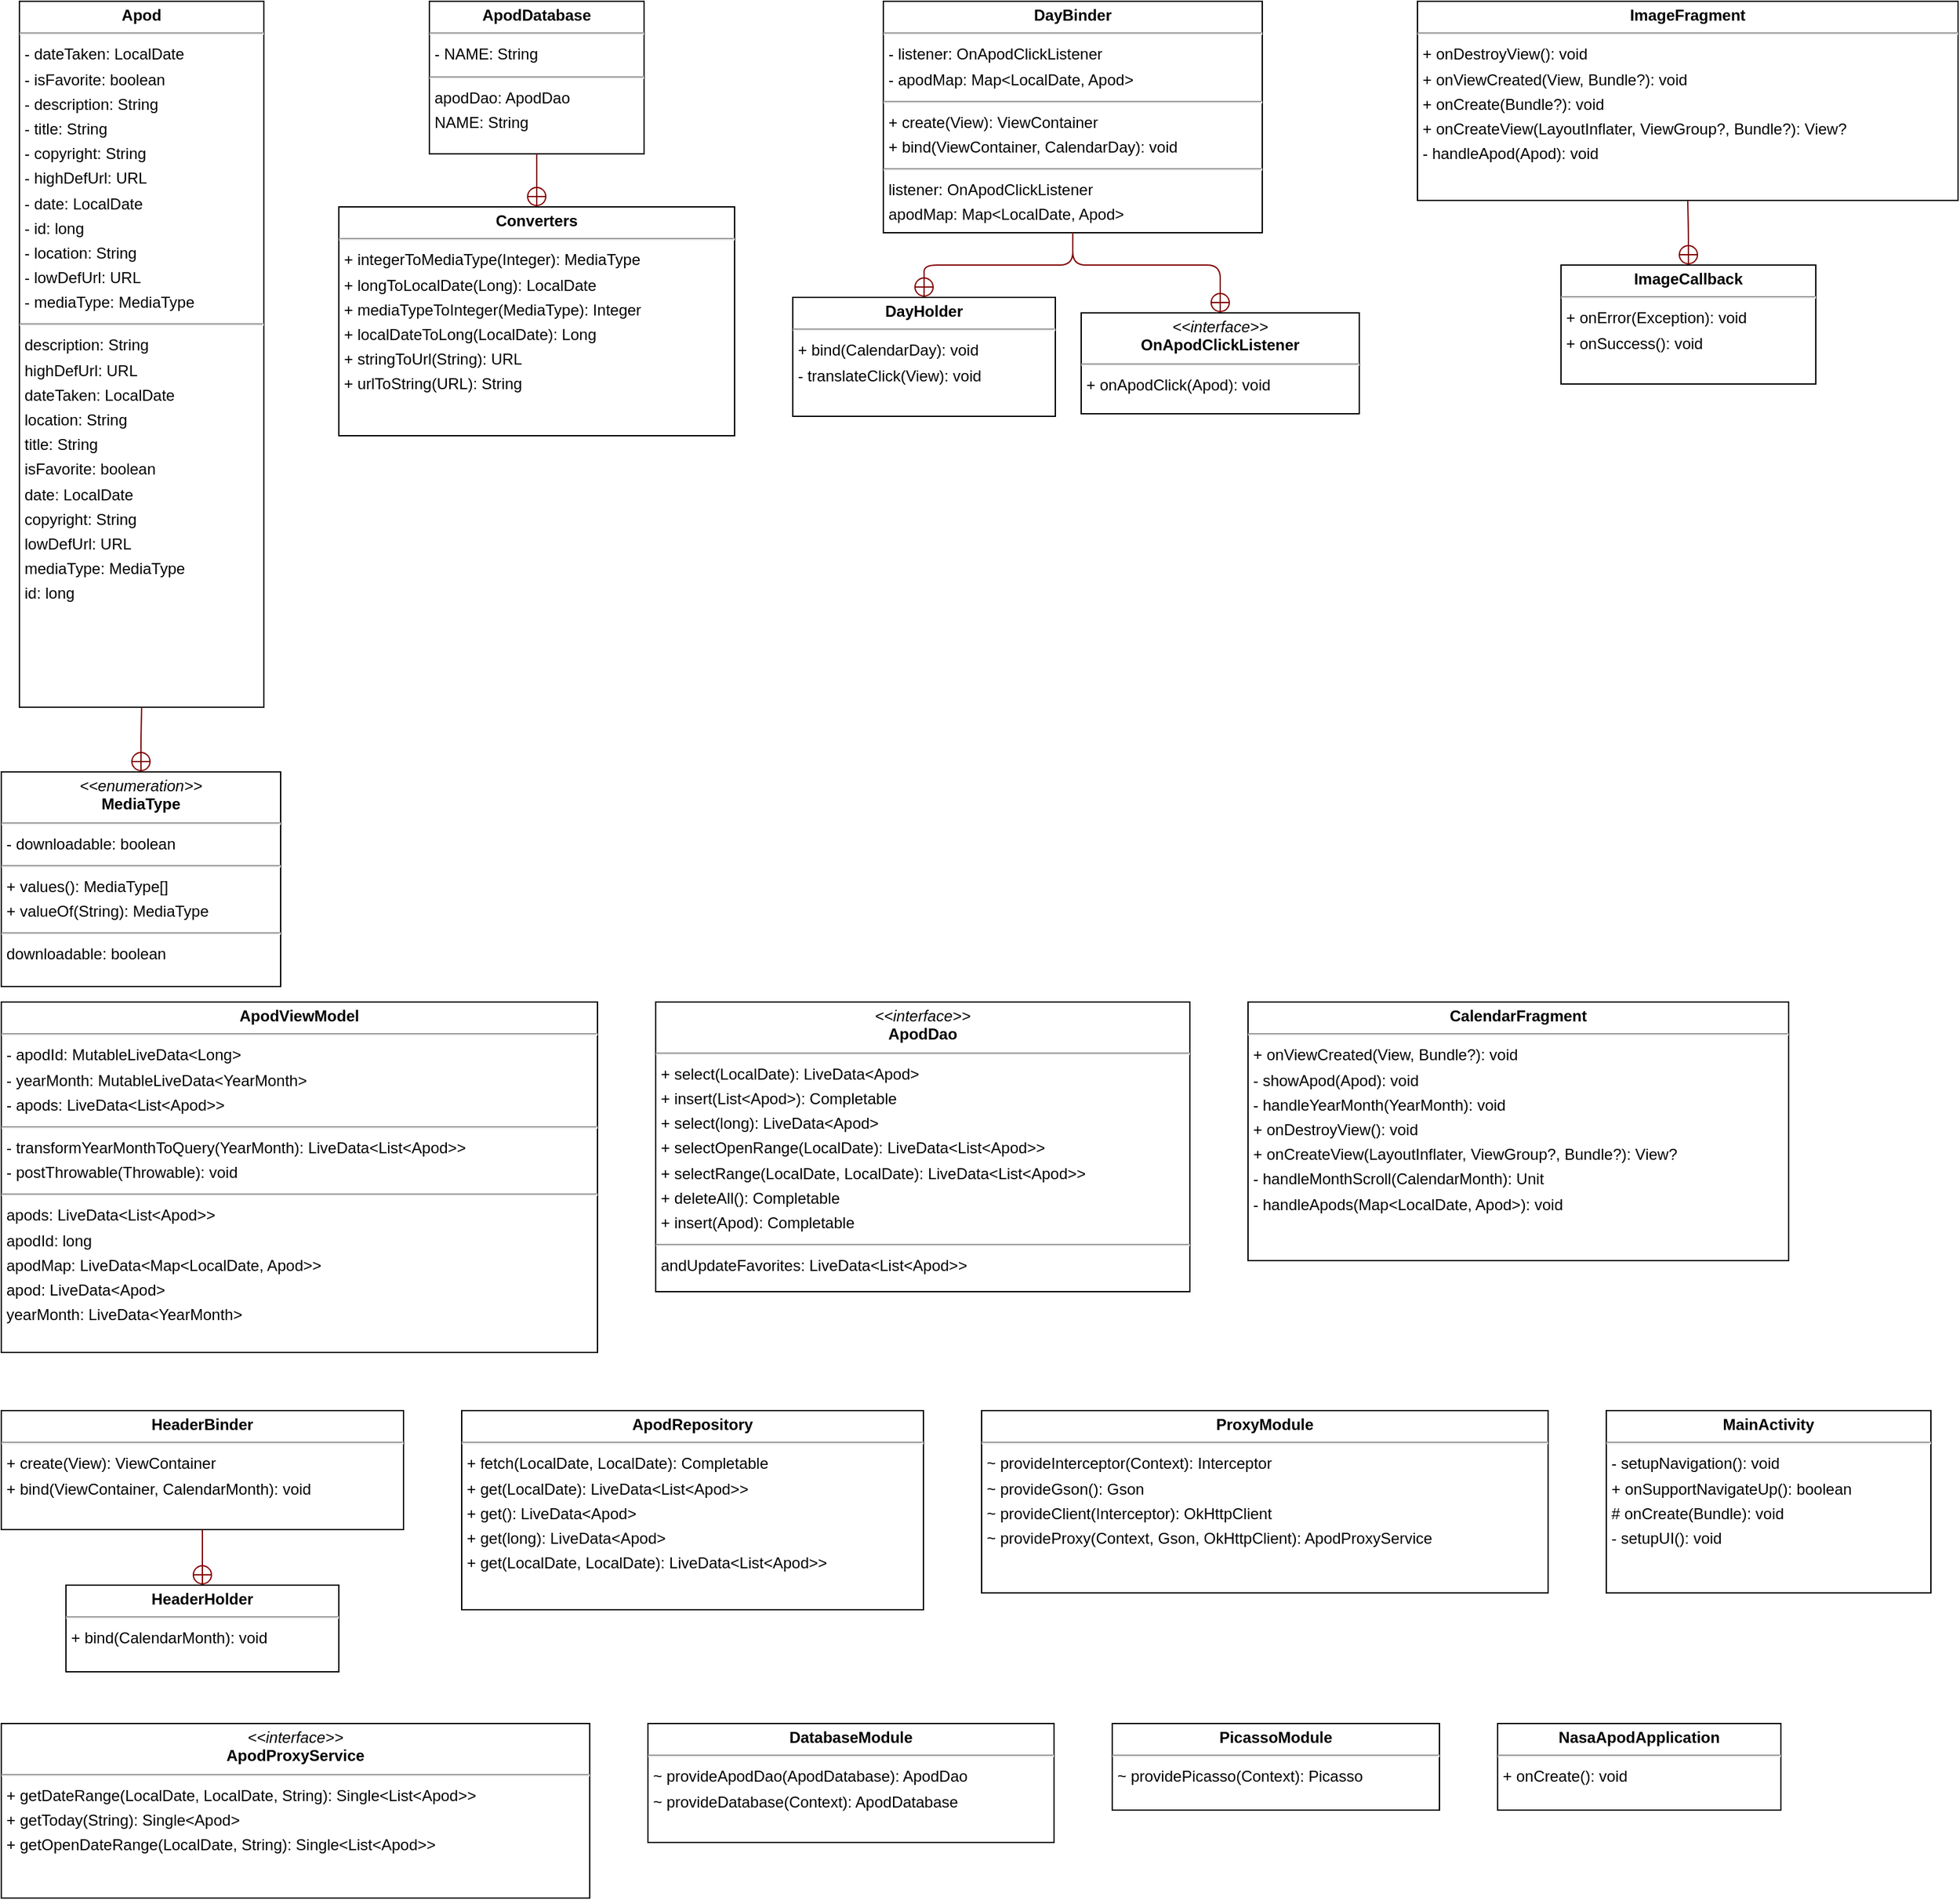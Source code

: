 <mxfile version="26.1.1">
  <diagram id="MwxdaplvedZcg0lEGMPg" name="Page-1">
    <mxGraphModel dx="3080" dy="1674" grid="1" gridSize="10" guides="1" tooltips="1" connect="1" arrows="1" fold="1" page="0" pageScale="1" pageWidth="850" pageHeight="1100" background="none" math="0" shadow="0">
      <root>
        <mxCell id="0" />
        <mxCell id="1" parent="0" />
        <mxCell id="node1" value="&lt;p style=&quot;margin:0px;margin-top:4px;text-align:center;&quot;&gt;&lt;b&gt;Apod&lt;/b&gt;&lt;/p&gt;&lt;hr&gt;&lt;p style=&quot;margin:0 0 0 4px;line-height:1.6;&quot;&gt;- dateTaken: LocalDate&lt;br&gt;- isFavorite: boolean&lt;br&gt;- description: String&lt;br&gt;- title: String&lt;br&gt;- copyright: String&lt;br&gt;- highDefUrl: URL&lt;br&gt;- date: LocalDate&lt;br&gt;- id: long&lt;br&gt;- location: String&lt;br&gt;- lowDefUrl: URL&lt;br&gt;- mediaType: MediaType&lt;/p&gt;&lt;hr&gt;&lt;p style=&quot;margin:0 0 0 4px;line-height:1.6;&quot;&gt; description: String&lt;br&gt; highDefUrl: URL&lt;br&gt; dateTaken: LocalDate&lt;br&gt; location: String&lt;br&gt; title: String&lt;br&gt; isFavorite: boolean&lt;br&gt; date: LocalDate&lt;br&gt; copyright: String&lt;br&gt; lowDefUrl: URL&lt;br&gt; mediaType: MediaType&lt;br&gt; id: long&lt;/p&gt;" style="verticalAlign=top;align=left;overflow=fill;fontSize=12;fontFamily=Helvetica;html=1;rounded=0;shadow=0;comic=0;labelBackgroundColor=none;strokeWidth=1;" parent="1" vertex="1">
          <mxGeometry x="-206" y="-193" width="189" height="546" as="geometry" />
        </mxCell>
        <mxCell id="node11" value="&lt;p style=&quot;margin:0px;margin-top:4px;text-align:center;&quot;&gt;&lt;i&gt;&amp;lt;&amp;lt;interface&amp;gt;&amp;gt;&lt;/i&gt;&lt;br&gt;&lt;b&gt;ApodDao&lt;/b&gt;&lt;/p&gt;&lt;hr&gt;&lt;p style=&quot;margin:0 0 0 4px;line-height:1.6;&quot;&gt;+ select(LocalDate): LiveData&amp;lt;Apod&amp;gt;&lt;br&gt;+ insert(List&amp;lt;Apod&amp;gt;): Completable&lt;br&gt;+ select(long): LiveData&amp;lt;Apod&amp;gt;&lt;br&gt;+ selectOpenRange(LocalDate): LiveData&amp;lt;List&amp;lt;Apod&amp;gt;&amp;gt;&lt;br&gt;+ selectRange(LocalDate, LocalDate): LiveData&amp;lt;List&amp;lt;Apod&amp;gt;&amp;gt;&lt;br&gt;+ deleteAll(): Completable&lt;br&gt;+ insert(Apod): Completable&lt;/p&gt;&lt;hr&gt;&lt;p style=&quot;margin:0 0 0 4px;line-height:1.6;&quot;&gt; andUpdateFavorites: LiveData&amp;lt;List&amp;lt;Apod&amp;gt;&amp;gt;&lt;/p&gt;" style="verticalAlign=top;align=left;overflow=fill;fontSize=12;fontFamily=Helvetica;html=1;rounded=0;shadow=0;comic=0;labelBackgroundColor=none;strokeWidth=1;" parent="1" vertex="1">
          <mxGeometry x="286" y="581" width="413" height="224" as="geometry" />
        </mxCell>
        <mxCell id="node10" value="&lt;p style=&quot;margin:0px;margin-top:4px;text-align:center;&quot;&gt;&lt;b&gt;ApodDatabase&lt;/b&gt;&lt;/p&gt;&lt;hr&gt;&lt;p style=&quot;margin:0 0 0 4px;line-height:1.6;&quot;&gt;- NAME: String&lt;/p&gt;&lt;hr&gt;&lt;p style=&quot;margin:0 0 0 4px;line-height:1.6;&quot;&gt; apodDao: ApodDao&lt;br&gt; NAME: String&lt;/p&gt;" style="verticalAlign=top;align=left;overflow=fill;fontSize=12;fontFamily=Helvetica;html=1;rounded=0;shadow=0;comic=0;labelBackgroundColor=none;strokeWidth=1;" parent="1" vertex="1">
          <mxGeometry x="111" y="-193" width="166" height="118" as="geometry" />
        </mxCell>
        <mxCell id="node5" value="&lt;p style=&quot;margin:0px;margin-top:4px;text-align:center;&quot;&gt;&lt;i&gt;&amp;lt;&amp;lt;interface&amp;gt;&amp;gt;&lt;/i&gt;&lt;br&gt;&lt;b&gt;ApodProxyService&lt;/b&gt;&lt;/p&gt;&lt;hr&gt;&lt;p style=&quot;margin:0 0 0 4px;line-height:1.6;&quot;&gt;+ getDateRange(LocalDate, LocalDate, String): Single&amp;lt;List&amp;lt;Apod&amp;gt;&amp;gt;&lt;br&gt;+ getToday(String): Single&amp;lt;Apod&amp;gt;&lt;br&gt;+ getOpenDateRange(LocalDate, String): Single&amp;lt;List&amp;lt;Apod&amp;gt;&amp;gt;&lt;/p&gt;" style="verticalAlign=top;align=left;overflow=fill;fontSize=12;fontFamily=Helvetica;html=1;rounded=0;shadow=0;comic=0;labelBackgroundColor=none;strokeWidth=1;" parent="1" vertex="1">
          <mxGeometry x="-220" y="1139" width="455" height="135" as="geometry" />
        </mxCell>
        <mxCell id="node9" value="&lt;p style=&quot;margin:0px;margin-top:4px;text-align:center;&quot;&gt;&lt;b&gt;ApodRepository&lt;/b&gt;&lt;/p&gt;&lt;hr&gt;&lt;p style=&quot;margin:0 0 0 4px;line-height:1.6;&quot;&gt;+ fetch(LocalDate, LocalDate): Completable&lt;br&gt;+ get(LocalDate): LiveData&amp;lt;List&amp;lt;Apod&amp;gt;&amp;gt;&lt;br&gt;+ get(): LiveData&amp;lt;Apod&amp;gt;&lt;br&gt;+ get(long): LiveData&amp;lt;Apod&amp;gt;&lt;br&gt;+ get(LocalDate, LocalDate): LiveData&amp;lt;List&amp;lt;Apod&amp;gt;&amp;gt;&lt;/p&gt;" style="verticalAlign=top;align=left;overflow=fill;fontSize=12;fontFamily=Helvetica;html=1;rounded=0;shadow=0;comic=0;labelBackgroundColor=none;strokeWidth=1;" parent="1" vertex="1">
          <mxGeometry x="136" y="897" width="357" height="154" as="geometry" />
        </mxCell>
        <mxCell id="node6" value="&lt;p style=&quot;margin:0px;margin-top:4px;text-align:center;&quot;&gt;&lt;b&gt;ApodViewModel&lt;/b&gt;&lt;/p&gt;&lt;hr&gt;&lt;p style=&quot;margin:0 0 0 4px;line-height:1.6;&quot;&gt;- apodId: MutableLiveData&amp;lt;Long&amp;gt;&lt;br&gt;- yearMonth: MutableLiveData&amp;lt;YearMonth&amp;gt;&lt;br&gt;- apods: LiveData&amp;lt;List&amp;lt;Apod&amp;gt;&amp;gt;&lt;/p&gt;&lt;hr&gt;&lt;p style=&quot;margin:0 0 0 4px;line-height:1.6;&quot;&gt;- transformYearMonthToQuery(YearMonth): LiveData&amp;lt;List&amp;lt;Apod&amp;gt;&amp;gt;&lt;br&gt;- postThrowable(Throwable): void&lt;/p&gt;&lt;hr&gt;&lt;p style=&quot;margin:0 0 0 4px;line-height:1.6;&quot;&gt; apods: LiveData&amp;lt;List&amp;lt;Apod&amp;gt;&amp;gt;&lt;br&gt; apodId: long&lt;br&gt; apodMap: LiveData&amp;lt;Map&amp;lt;LocalDate, Apod&amp;gt;&amp;gt;&lt;br&gt; apod: LiveData&amp;lt;Apod&amp;gt;&lt;br&gt; yearMonth: LiveData&amp;lt;YearMonth&amp;gt;&lt;/p&gt;" style="verticalAlign=top;align=left;overflow=fill;fontSize=12;fontFamily=Helvetica;html=1;rounded=0;shadow=0;comic=0;labelBackgroundColor=none;strokeWidth=1;" parent="1" vertex="1">
          <mxGeometry x="-220" y="581" width="461" height="271" as="geometry" />
        </mxCell>
        <mxCell id="node13" value="&lt;p style=&quot;margin:0px;margin-top:4px;text-align:center;&quot;&gt;&lt;b&gt;CalendarFragment&lt;/b&gt;&lt;/p&gt;&lt;hr&gt;&lt;p style=&quot;margin:0 0 0 4px;line-height:1.6;&quot;&gt;+ onViewCreated(View, Bundle?): void&lt;br&gt;- showApod(Apod): void&lt;br&gt;- handleYearMonth(YearMonth): void&lt;br&gt;+ onDestroyView(): void&lt;br&gt;+ onCreateView(LayoutInflater, ViewGroup?, Bundle?): View?&lt;br&gt;- handleMonthScroll(CalendarMonth): Unit&lt;br&gt;- handleApods(Map&amp;lt;LocalDate, Apod&amp;gt;): void&lt;/p&gt;" style="verticalAlign=top;align=left;overflow=fill;fontSize=12;fontFamily=Helvetica;html=1;rounded=0;shadow=0;comic=0;labelBackgroundColor=none;strokeWidth=1;" parent="1" vertex="1">
          <mxGeometry x="744" y="581" width="418" height="200" as="geometry" />
        </mxCell>
        <mxCell id="node16" value="&lt;p style=&quot;margin:0px;margin-top:4px;text-align:center;&quot;&gt;&lt;b&gt;Converters&lt;/b&gt;&lt;/p&gt;&lt;hr&gt;&lt;p style=&quot;margin:0 0 0 4px;line-height:1.6;&quot;&gt;+ integerToMediaType(Integer): MediaType&lt;br&gt;+ longToLocalDate(Long): LocalDate&lt;br&gt;+ mediaTypeToInteger(MediaType): Integer&lt;br&gt;+ localDateToLong(LocalDate): Long&lt;br&gt;+ stringToUrl(String): URL&lt;br&gt;+ urlToString(URL): String&lt;/p&gt;" style="verticalAlign=top;align=left;overflow=fill;fontSize=12;fontFamily=Helvetica;html=1;rounded=0;shadow=0;comic=0;labelBackgroundColor=none;strokeWidth=1;" parent="1" vertex="1">
          <mxGeometry x="41" y="-34" width="306" height="177" as="geometry" />
        </mxCell>
        <mxCell id="node0" value="&lt;p style=&quot;margin:0px;margin-top:4px;text-align:center;&quot;&gt;&lt;b&gt;DatabaseModule&lt;/b&gt;&lt;/p&gt;&lt;hr&gt;&lt;p style=&quot;margin:0 0 0 4px;line-height:1.6;&quot;&gt;~ provideApodDao(ApodDatabase): ApodDao&lt;br&gt;~ provideDatabase(Context): ApodDatabase&lt;/p&gt;" style="verticalAlign=top;align=left;overflow=fill;fontSize=12;fontFamily=Helvetica;html=1;rounded=0;shadow=0;comic=0;labelBackgroundColor=none;strokeWidth=1;" parent="1" vertex="1">
          <mxGeometry x="280" y="1139" width="314" height="92" as="geometry" />
        </mxCell>
        <mxCell id="node12" value="&lt;p style=&quot;margin:0px;margin-top:4px;text-align:center;&quot;&gt;&lt;b&gt;DayBinder&lt;/b&gt;&lt;/p&gt;&lt;hr&gt;&lt;p style=&quot;margin:0 0 0 4px;line-height:1.6;&quot;&gt;- listener: OnApodClickListener&lt;br&gt;- apodMap: Map&amp;lt;LocalDate, Apod&amp;gt;&lt;/p&gt;&lt;hr&gt;&lt;p style=&quot;margin:0 0 0 4px;line-height:1.6;&quot;&gt;+ create(View): ViewContainer&lt;br&gt;+ bind(ViewContainer, CalendarDay): void&lt;/p&gt;&lt;hr&gt;&lt;p style=&quot;margin:0 0 0 4px;line-height:1.6;&quot;&gt; listener: OnApodClickListener&lt;br&gt; apodMap: Map&amp;lt;LocalDate, Apod&amp;gt;&lt;/p&gt;" style="verticalAlign=top;align=left;overflow=fill;fontSize=12;fontFamily=Helvetica;html=1;rounded=0;shadow=0;comic=0;labelBackgroundColor=none;strokeWidth=1;" parent="1" vertex="1">
          <mxGeometry x="462" y="-193" width="293" height="179" as="geometry" />
        </mxCell>
        <mxCell id="node17" value="&lt;p style=&quot;margin:0px;margin-top:4px;text-align:center;&quot;&gt;&lt;b&gt;DayHolder&lt;/b&gt;&lt;/p&gt;&lt;hr&gt;&lt;p style=&quot;margin:0 0 0 4px;line-height:1.6;&quot;&gt;+ bind(CalendarDay): void&lt;br&gt;- translateClick(View): void&lt;/p&gt;" style="verticalAlign=top;align=left;overflow=fill;fontSize=12;fontFamily=Helvetica;html=1;rounded=0;shadow=0;comic=0;labelBackgroundColor=none;strokeWidth=1;" parent="1" vertex="1">
          <mxGeometry x="392" y="36" width="203" height="92" as="geometry" />
        </mxCell>
        <mxCell id="node8" value="&lt;p style=&quot;margin:0px;margin-top:4px;text-align:center;&quot;&gt;&lt;b&gt;HeaderBinder&lt;/b&gt;&lt;/p&gt;&lt;hr&gt;&lt;p style=&quot;margin:0 0 0 4px;line-height:1.6;&quot;&gt;+ create(View): ViewContainer&lt;br&gt;+ bind(ViewContainer, CalendarMonth): void&lt;/p&gt;" style="verticalAlign=top;align=left;overflow=fill;fontSize=12;fontFamily=Helvetica;html=1;rounded=0;shadow=0;comic=0;labelBackgroundColor=none;strokeWidth=1;" parent="1" vertex="1">
          <mxGeometry x="-220" y="897" width="311" height="92" as="geometry" />
        </mxCell>
        <mxCell id="node20" value="&lt;p style=&quot;margin:0px;margin-top:4px;text-align:center;&quot;&gt;&lt;b&gt;HeaderHolder&lt;/b&gt;&lt;/p&gt;&lt;hr&gt;&lt;p style=&quot;margin:0 0 0 4px;line-height:1.6;&quot;&gt;+ bind(CalendarMonth): void&lt;/p&gt;" style="verticalAlign=top;align=left;overflow=fill;fontSize=12;fontFamily=Helvetica;html=1;rounded=0;shadow=0;comic=0;labelBackgroundColor=none;strokeWidth=1;" parent="1" vertex="1">
          <mxGeometry x="-170" y="1032" width="211" height="67" as="geometry" />
        </mxCell>
        <mxCell id="node19" value="&lt;p style=&quot;margin:0px;margin-top:4px;text-align:center;&quot;&gt;&lt;b&gt;ImageCallback&lt;/b&gt;&lt;/p&gt;&lt;hr&gt;&lt;p style=&quot;margin:0 0 0 4px;line-height:1.6;&quot;&gt;+ onError(Exception): void&lt;br&gt;+ onSuccess(): void&lt;/p&gt;" style="verticalAlign=top;align=left;overflow=fill;fontSize=12;fontFamily=Helvetica;html=1;rounded=0;shadow=0;comic=0;labelBackgroundColor=none;strokeWidth=1;" parent="1" vertex="1">
          <mxGeometry x="986" y="11" width="197" height="92" as="geometry" />
        </mxCell>
        <mxCell id="node14" value="&lt;p style=&quot;margin:0px;margin-top:4px;text-align:center;&quot;&gt;&lt;b&gt;ImageFragment&lt;/b&gt;&lt;/p&gt;&lt;hr&gt;&lt;p style=&quot;margin:0 0 0 4px;line-height:1.6;&quot;&gt;+ onDestroyView(): void&lt;br&gt;+ onViewCreated(View, Bundle?): void&lt;br&gt;+ onCreate(Bundle?): void&lt;br&gt;+ onCreateView(LayoutInflater, ViewGroup?, Bundle?): View?&lt;br&gt;- handleApod(Apod): void&lt;/p&gt;" style="verticalAlign=top;align=left;overflow=fill;fontSize=12;fontFamily=Helvetica;html=1;rounded=0;shadow=0;comic=0;labelBackgroundColor=none;strokeWidth=1;" parent="1" vertex="1">
          <mxGeometry x="875" y="-193" width="418" height="154" as="geometry" />
        </mxCell>
        <mxCell id="node4" value="&lt;p style=&quot;margin:0px;margin-top:4px;text-align:center;&quot;&gt;&lt;b&gt;MainActivity&lt;/b&gt;&lt;/p&gt;&lt;hr&gt;&lt;p style=&quot;margin:0 0 0 4px;line-height:1.6;&quot;&gt;- setupNavigation(): void&lt;br&gt;+ onSupportNavigateUp(): boolean&lt;br&gt;# onCreate(Bundle): void&lt;br&gt;- setupUI(): void&lt;/p&gt;" style="verticalAlign=top;align=left;overflow=fill;fontSize=12;fontFamily=Helvetica;html=1;rounded=0;shadow=0;comic=0;labelBackgroundColor=none;strokeWidth=1;" parent="1" vertex="1">
          <mxGeometry x="1021" y="897" width="251" height="141" as="geometry" />
        </mxCell>
        <mxCell id="node18" value="&lt;p style=&quot;margin:0px;margin-top:4px;text-align:center;&quot;&gt;&lt;i&gt;&amp;lt;&amp;lt;enumeration&amp;gt;&amp;gt;&lt;/i&gt;&lt;br&gt;&lt;b&gt;MediaType&lt;/b&gt;&lt;/p&gt;&lt;hr&gt;&lt;p style=&quot;margin:0 0 0 4px;line-height:1.6;&quot;&gt;- downloadable: boolean&lt;/p&gt;&lt;hr&gt;&lt;p style=&quot;margin:0 0 0 4px;line-height:1.6;&quot;&gt;+ values(): MediaType[]&lt;br&gt;+ valueOf(String): MediaType&lt;/p&gt;&lt;hr&gt;&lt;p style=&quot;margin:0 0 0 4px;line-height:1.6;&quot;&gt; downloadable: boolean&lt;/p&gt;" style="verticalAlign=top;align=left;overflow=fill;fontSize=12;fontFamily=Helvetica;html=1;rounded=0;shadow=0;comic=0;labelBackgroundColor=none;strokeWidth=1;" parent="1" vertex="1">
          <mxGeometry x="-220" y="403" width="216" height="166" as="geometry" />
        </mxCell>
        <mxCell id="node3" value="&lt;p style=&quot;margin:0px;margin-top:4px;text-align:center;&quot;&gt;&lt;b&gt;NasaApodApplication&lt;/b&gt;&lt;/p&gt;&lt;hr&gt;&lt;p style=&quot;margin:0 0 0 4px;line-height:1.6;&quot;&gt;+ onCreate(): void&lt;/p&gt;" style="verticalAlign=top;align=left;overflow=fill;fontSize=12;fontFamily=Helvetica;html=1;rounded=0;shadow=0;comic=0;labelBackgroundColor=none;strokeWidth=1;" parent="1" vertex="1">
          <mxGeometry x="937" y="1139" width="219" height="67" as="geometry" />
        </mxCell>
        <mxCell id="node15" value="&lt;p style=&quot;margin:0px;margin-top:4px;text-align:center;&quot;&gt;&lt;i&gt;&amp;lt;&amp;lt;interface&amp;gt;&amp;gt;&lt;/i&gt;&lt;br&gt;&lt;b&gt;OnApodClickListener&lt;/b&gt;&lt;/p&gt;&lt;hr&gt;&lt;p style=&quot;margin:0 0 0 4px;line-height:1.6;&quot;&gt;+ onApodClick(Apod): void&lt;/p&gt;" style="verticalAlign=top;align=left;overflow=fill;fontSize=12;fontFamily=Helvetica;html=1;rounded=0;shadow=0;comic=0;labelBackgroundColor=none;strokeWidth=1;" parent="1" vertex="1">
          <mxGeometry x="615" y="48" width="215" height="78" as="geometry" />
        </mxCell>
        <mxCell id="node2" value="&lt;p style=&quot;margin:0px;margin-top:4px;text-align:center;&quot;&gt;&lt;b&gt;PicassoModule&lt;/b&gt;&lt;/p&gt;&lt;hr&gt;&lt;p style=&quot;margin:0 0 0 4px;line-height:1.6;&quot;&gt;~ providePicasso(Context): Picasso&lt;/p&gt;" style="verticalAlign=top;align=left;overflow=fill;fontSize=12;fontFamily=Helvetica;html=1;rounded=0;shadow=0;comic=0;labelBackgroundColor=none;strokeWidth=1;" parent="1" vertex="1">
          <mxGeometry x="639" y="1139" width="253" height="67" as="geometry" />
        </mxCell>
        <mxCell id="node7" value="&lt;p style=&quot;margin:0px;margin-top:4px;text-align:center;&quot;&gt;&lt;b&gt;ProxyModule&lt;/b&gt;&lt;/p&gt;&lt;hr&gt;&lt;p style=&quot;margin:0 0 0 4px;line-height:1.6;&quot;&gt;~ provideInterceptor(Context): Interceptor&lt;br&gt;~ provideGson(): Gson&lt;br&gt;~ provideClient(Interceptor): OkHttpClient&lt;br&gt;~ provideProxy(Context, Gson, OkHttpClient): ApodProxyService&lt;/p&gt;" style="verticalAlign=top;align=left;overflow=fill;fontSize=12;fontFamily=Helvetica;html=1;rounded=0;shadow=0;comic=0;labelBackgroundColor=none;strokeWidth=1;" parent="1" vertex="1">
          <mxGeometry x="538" y="897" width="438" height="141" as="geometry" />
        </mxCell>
        <mxCell id="edge5" value="" style="html=1;rounded=1;edgeStyle=orthogonalEdgeStyle;dashed=0;startArrow=circlePlus;startFill=0;endArrow=none;strokeColor=#820000;exitX=0.500;exitY=0.000;exitDx=0;exitDy=0;entryX=0.500;entryY=1.000;entryDx=0;entryDy=0;fontSize=12;" parent="1" source="node16" target="node10" edge="1">
          <mxGeometry width="50" height="50" relative="1" as="geometry">
            <Array as="points" />
          </mxGeometry>
        </mxCell>
        <mxCell id="edge2" value="" style="html=1;rounded=1;edgeStyle=orthogonalEdgeStyle;dashed=0;startArrow=circlePlus;startFill=0;endArrow=none;strokeColor=#820000;exitX=0.500;exitY=0.001;exitDx=0;exitDy=0;entryX=0.500;entryY=1.000;entryDx=0;entryDy=0;fontSize=12;" parent="1" source="node17" target="node12" edge="1">
          <mxGeometry width="50" height="50" relative="1" as="geometry">
            <Array as="points">
              <mxPoint x="494" y="11" />
              <mxPoint x="608" y="11" />
            </Array>
          </mxGeometry>
        </mxCell>
        <mxCell id="edge3" value="" style="html=1;rounded=1;edgeStyle=orthogonalEdgeStyle;dashed=0;startArrow=circlePlus;startFill=0;endArrow=none;strokeColor=#820000;exitX=0.500;exitY=0.001;exitDx=0;exitDy=0;entryX=0.500;entryY=1.001;entryDx=0;entryDy=0;fontSize=12;" parent="1" source="node20" target="node8" edge="1">
          <mxGeometry width="50" height="50" relative="1" as="geometry">
            <Array as="points" />
          </mxGeometry>
        </mxCell>
        <mxCell id="edge1" value="" style="html=1;rounded=1;edgeStyle=orthogonalEdgeStyle;dashed=0;startArrow=circlePlus;startFill=0;endArrow=none;strokeColor=#820000;exitX=0.500;exitY=0.001;exitDx=0;exitDy=0;entryX=0.500;entryY=1.000;entryDx=0;entryDy=0;fontSize=12;" parent="1" source="node19" target="node14" edge="1">
          <mxGeometry width="50" height="50" relative="1" as="geometry">
            <Array as="points" />
          </mxGeometry>
        </mxCell>
        <mxCell id="edge4" value="" style="html=1;rounded=1;edgeStyle=orthogonalEdgeStyle;dashed=0;startArrow=circlePlus;startFill=0;endArrow=none;strokeColor=#820000;exitX=0.500;exitY=0.000;exitDx=0;exitDy=0;entryX=0.500;entryY=1.000;entryDx=0;entryDy=0;fontSize=12;" parent="1" source="node18" target="node1" edge="1">
          <mxGeometry width="50" height="50" relative="1" as="geometry">
            <Array as="points" />
          </mxGeometry>
        </mxCell>
        <mxCell id="edge0" value="" style="html=1;rounded=1;edgeStyle=orthogonalEdgeStyle;dashed=0;startArrow=circlePlus;startFill=0;endArrow=none;strokeColor=#820000;exitX=0.500;exitY=0.001;exitDx=0;exitDy=0;entryX=0.500;entryY=1.000;entryDx=0;entryDy=0;fontSize=12;" parent="1" source="node15" target="node12" edge="1">
          <mxGeometry width="50" height="50" relative="1" as="geometry">
            <Array as="points">
              <mxPoint x="723" y="11" />
              <mxPoint x="608" y="11" />
            </Array>
          </mxGeometry>
        </mxCell>
      </root>
    </mxGraphModel>
  </diagram>
</mxfile>
